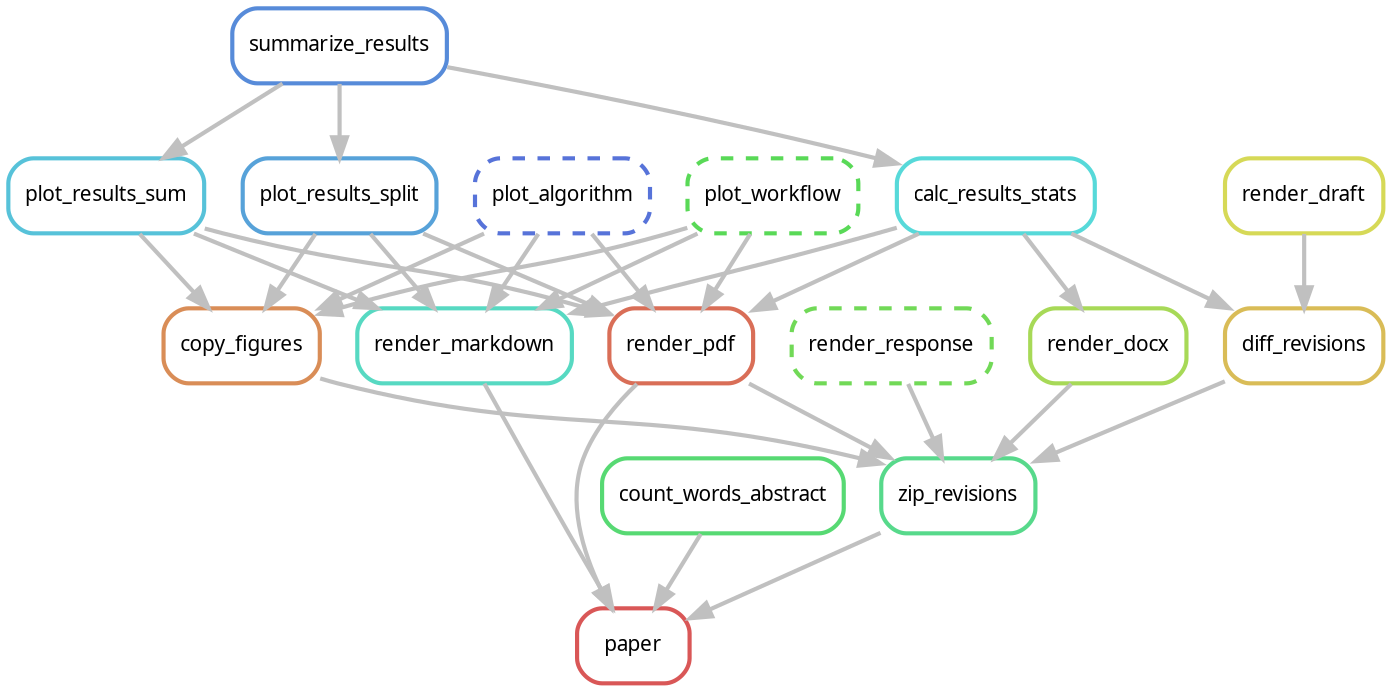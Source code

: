 digraph snakemake_dag {
    graph[bgcolor=white, margin=0];
    node[shape=box, style=rounded, fontname=sans,                 fontsize=10, penwidth=2];
    edge[penwidth=2, color=grey];
	0[label = "paper", color = "0.00 0.6 0.85", style="rounded"];
	1[label = "render_pdf", color = "0.03 0.6 0.85", style="rounded"];
	2[label = "calc_results_stats", color = "0.50 0.6 0.85", style="rounded"];
	3[label = "summarize_results", color = "0.60 0.6 0.85", style="rounded"];
	4[label = "plot_algorithm", color = "0.63 0.6 0.85", style="rounded,dashed"];
	5[label = "plot_workflow", color = "0.33 0.6 0.85", style="rounded,dashed"];
	6[label = "plot_results_sum", color = "0.53 0.6 0.85", style="rounded"];
	7[label = "plot_results_split", color = "0.57 0.6 0.85", style="rounded"];
	8[label = "render_markdown", color = "0.47 0.6 0.85", style="rounded"];
	9[label = "count_words_abstract", color = "0.37 0.6 0.85", style="rounded"];
	10[label = "zip_revisions", color = "0.40 0.6 0.85", style="rounded"];
	11[label = "render_docx", color = "0.23 0.6 0.85", style="rounded"];
	12[label = "copy_figures", color = "0.07 0.6 0.85", style="rounded"];
	13[label = "diff_revisions", color = "0.13 0.6 0.85", style="rounded"];
	14[label = "render_draft", color = "0.17 0.6 0.85", style="rounded"];
	15[label = "render_response", color = "0.30 0.6 0.85", style="rounded,dashed"];
	1 -> 0
	8 -> 0
	9 -> 0
	10 -> 0
	2 -> 1
	4 -> 1
	5 -> 1
	6 -> 1
	7 -> 1
	3 -> 2
	3 -> 6
	3 -> 7
	2 -> 8
	4 -> 8
	5 -> 8
	6 -> 8
	7 -> 8
	1 -> 10
	11 -> 10
	12 -> 10
	13 -> 10
	15 -> 10
	2 -> 11
	4 -> 12
	5 -> 12
	6 -> 12
	7 -> 12
	2 -> 13
	14 -> 13
}            
